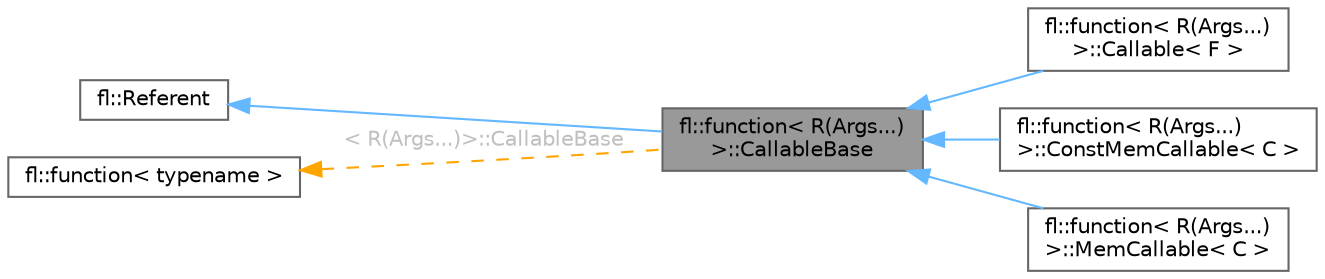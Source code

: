 digraph "fl::function&lt; R(Args...)&gt;::CallableBase"
{
 // INTERACTIVE_SVG=YES
 // LATEX_PDF_SIZE
  bgcolor="transparent";
  edge [fontname=Helvetica,fontsize=10,labelfontname=Helvetica,labelfontsize=10];
  node [fontname=Helvetica,fontsize=10,shape=box,height=0.2,width=0.4];
  rankdir="LR";
  Node1 [id="Node000001",label="fl::function\< R(Args...)\l\>::CallableBase",height=0.2,width=0.4,color="gray40", fillcolor="grey60", style="filled", fontcolor="black",tooltip=" "];
  Node2 -> Node1 [id="edge1_Node000001_Node000002",dir="back",color="steelblue1",style="solid",tooltip=" "];
  Node2 [id="Node000002",label="fl::Referent",height=0.2,width=0.4,color="gray40", fillcolor="white", style="filled",URL="$d6/d16/classfl_1_1_referent.html",tooltip=" "];
  Node3 -> Node1 [id="edge2_Node000001_Node000003",dir="back",color="orange",style="dashed",tooltip=" ",label=" \< R(Args...)\>::CallableBase",fontcolor="grey" ];
  Node3 [id="Node000003",label="fl::function\< typename \>",height=0.2,width=0.4,color="gray40", fillcolor="white", style="filled",URL="$d4/d36/namespacefl.html#d0/ddd/classfl_1_1function",tooltip=" "];
  Node1 -> Node4 [id="edge3_Node000001_Node000004",dir="back",color="steelblue1",style="solid",tooltip=" "];
  Node4 [id="Node000004",label="fl::function\< R(Args...)\l\>::Callable\< F \>",height=0.2,width=0.4,color="gray40", fillcolor="white", style="filled",URL="$dc/da9/structfl_1_1function_3_01_r_07_args_8_8_8_08_4_1_1_callable.html",tooltip=" "];
  Node1 -> Node5 [id="edge4_Node000001_Node000005",dir="back",color="steelblue1",style="solid",tooltip=" "];
  Node5 [id="Node000005",label="fl::function\< R(Args...)\l\>::ConstMemCallable\< C \>",height=0.2,width=0.4,color="gray40", fillcolor="white", style="filled",URL="$d5/d17/structfl_1_1function_3_01_r_07_args_8_8_8_08_4_1_1_const_mem_callable.html",tooltip=" "];
  Node1 -> Node6 [id="edge5_Node000001_Node000006",dir="back",color="steelblue1",style="solid",tooltip=" "];
  Node6 [id="Node000006",label="fl::function\< R(Args...)\l\>::MemCallable\< C \>",height=0.2,width=0.4,color="gray40", fillcolor="white", style="filled",URL="$dc/da3/structfl_1_1function_3_01_r_07_args_8_8_8_08_4_1_1_mem_callable.html",tooltip=" "];
}

